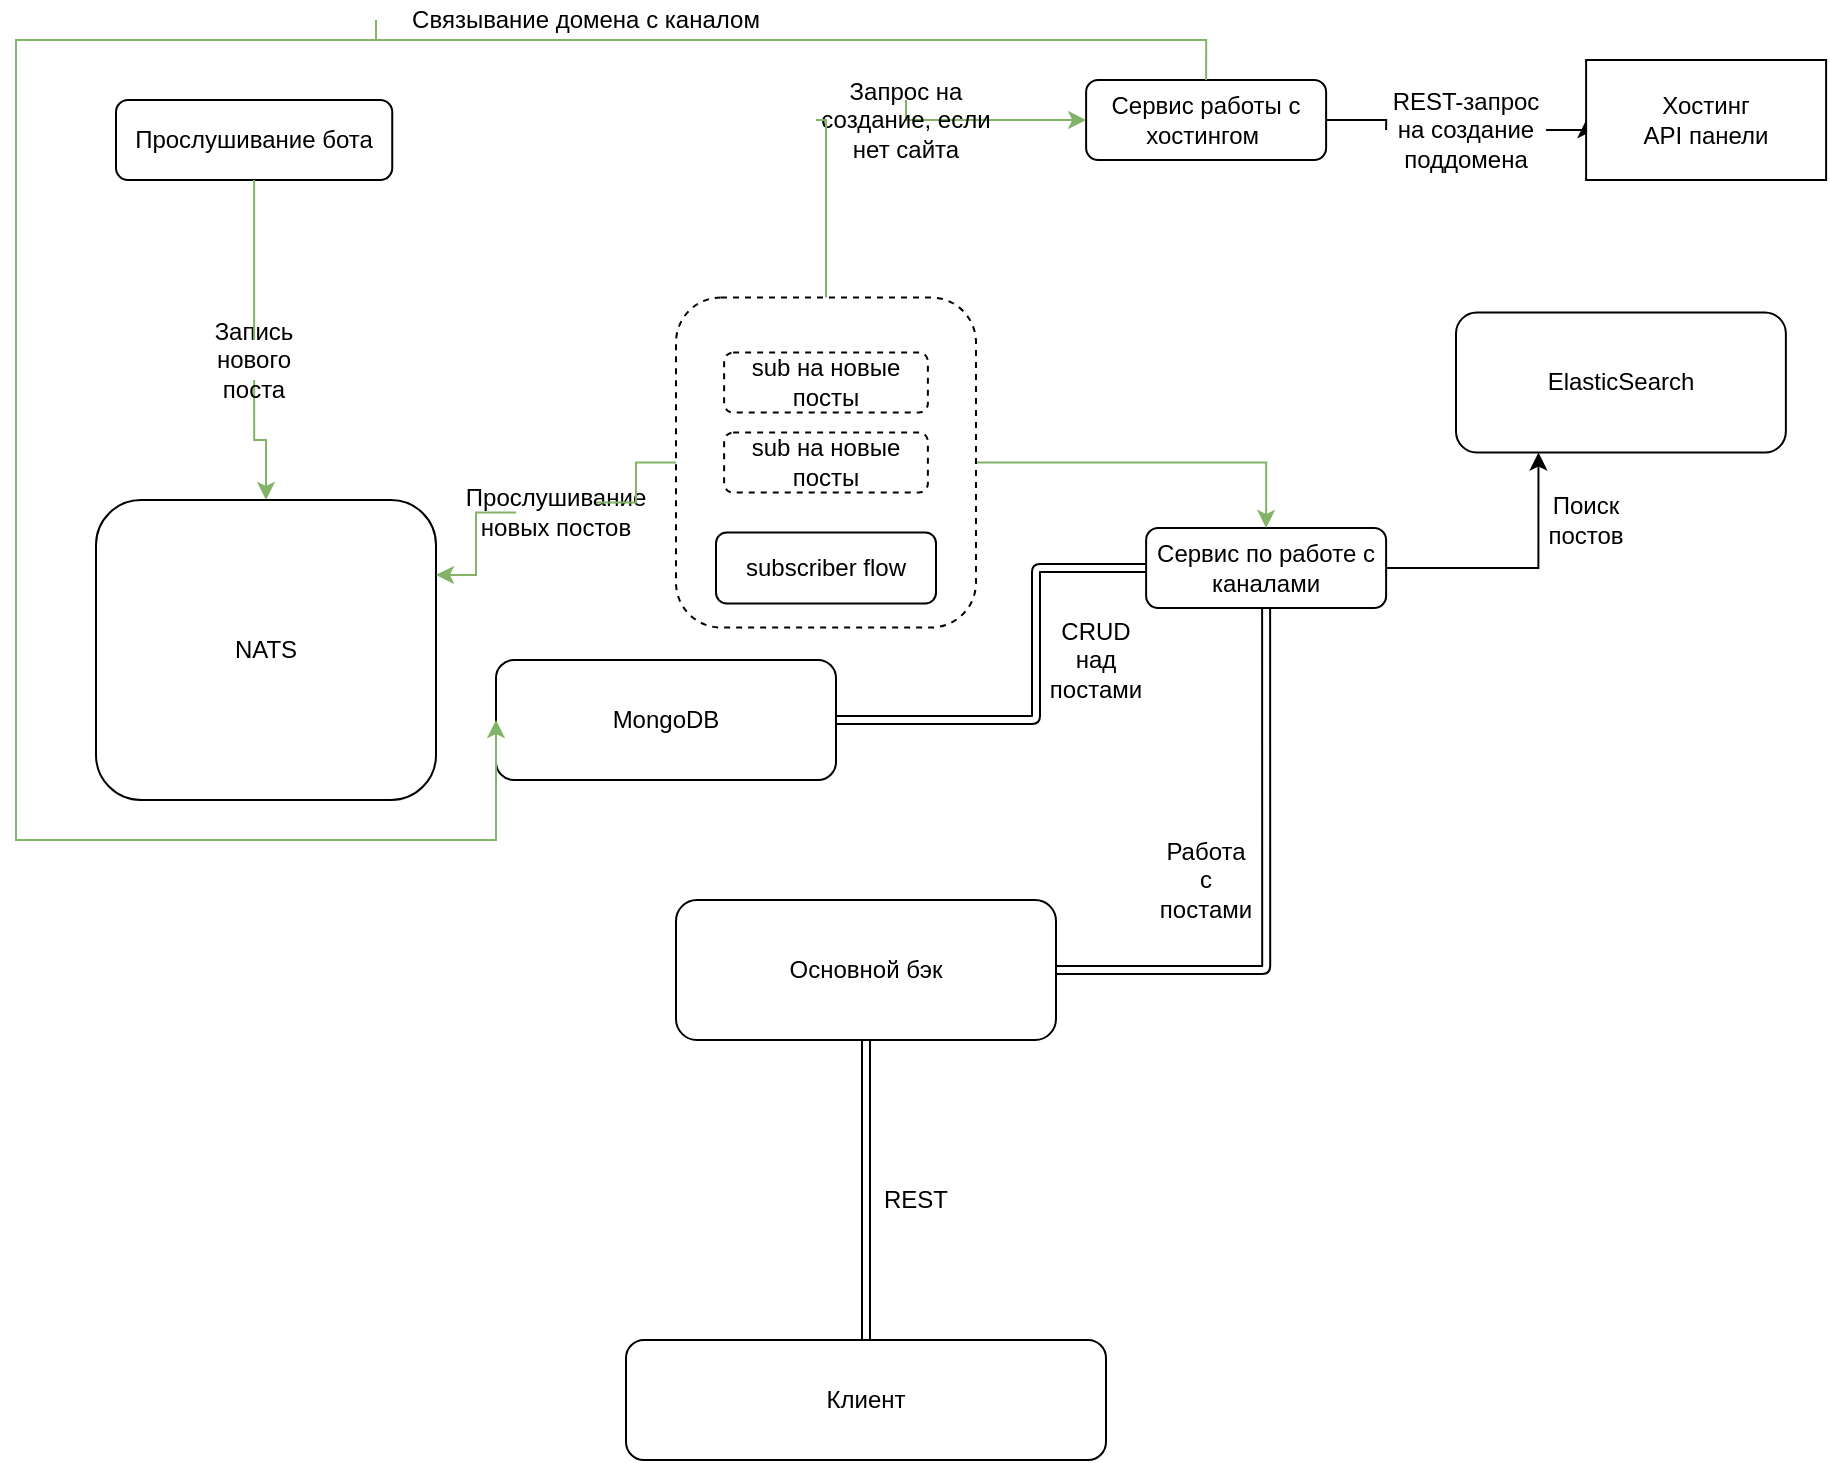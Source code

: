 <mxfile version="15.3.8" type="github">
  <diagram id="BzJQALIm-bLKbuEx7EXJ" name="Page-1">
    <mxGraphModel dx="994" dy="1086" grid="1" gridSize="10" guides="1" tooltips="1" connect="1" arrows="1" fold="1" page="1" pageScale="1" pageWidth="1100" pageHeight="1700" math="0" shadow="0">
      <root>
        <mxCell id="0" />
        <mxCell id="1" parent="0" />
        <mxCell id="RiHU0jShRidNuXHiCsRn-144" style="edgeStyle=orthogonalEdgeStyle;rounded=0;orthogonalLoop=1;jettySize=auto;html=1;exitX=0.5;exitY=1;exitDx=0;exitDy=0;entryX=0.5;entryY=0;entryDx=0;entryDy=0;fillColor=#d5e8d4;strokeColor=#82b366;startArrow=none;" edge="1" parent="1" source="RiHU0jShRidNuXHiCsRn-124" target="sCeMcxhvW_etMQT8NY41-6">
          <mxGeometry relative="1" as="geometry" />
        </mxCell>
        <mxCell id="sCeMcxhvW_etMQT8NY41-2" value="Прослушивание бота" style="rounded=1;whiteSpace=wrap;html=1;" parent="1" vertex="1">
          <mxGeometry x="80" y="80" width="138.12" height="40" as="geometry" />
        </mxCell>
        <mxCell id="sCeMcxhvW_etMQT8NY41-6" value="NATS" style="rounded=1;whiteSpace=wrap;html=1;" parent="1" vertex="1">
          <mxGeometry x="70" y="280" width="170" height="150" as="geometry" />
        </mxCell>
        <mxCell id="RiHU0jShRidNuXHiCsRn-16" value="MongoDB" style="rounded=1;whiteSpace=wrap;html=1;" vertex="1" parent="1">
          <mxGeometry x="270" y="360" width="170" height="60" as="geometry" />
        </mxCell>
        <mxCell id="RiHU0jShRidNuXHiCsRn-48" value="subscriber flow" style="rounded=1;whiteSpace=wrap;html=1;" vertex="1" parent="1">
          <mxGeometry x="380.0" y="296.25" width="110" height="35.5" as="geometry" />
        </mxCell>
        <mxCell id="RiHU0jShRidNuXHiCsRn-76" style="edgeStyle=orthogonalEdgeStyle;rounded=0;orthogonalLoop=1;jettySize=auto;html=1;exitX=1;exitY=0.5;exitDx=0;exitDy=0;entryX=0;entryY=0.5;entryDx=0;entryDy=0;startArrow=none;" edge="1" parent="1" source="RiHU0jShRidNuXHiCsRn-53" target="RiHU0jShRidNuXHiCsRn-55">
          <mxGeometry relative="1" as="geometry" />
        </mxCell>
        <mxCell id="RiHU0jShRidNuXHiCsRn-108" style="edgeStyle=orthogonalEdgeStyle;rounded=0;orthogonalLoop=1;jettySize=auto;html=1;exitX=0;exitY=0.5;exitDx=0;exitDy=0;entryX=0;entryY=0.5;entryDx=0;entryDy=0;fillColor=#d5e8d4;strokeColor=#82b366;startArrow=none;" edge="1" parent="1" source="RiHU0jShRidNuXHiCsRn-109" target="RiHU0jShRidNuXHiCsRn-16">
          <mxGeometry relative="1" as="geometry">
            <Array as="points">
              <mxPoint x="210" y="50" />
              <mxPoint x="30" y="50" />
              <mxPoint x="30" y="450" />
              <mxPoint x="270" y="450" />
            </Array>
          </mxGeometry>
        </mxCell>
        <mxCell id="RiHU0jShRidNuXHiCsRn-51" value="Сервис работы с хостингом&amp;nbsp;" style="rounded=1;whiteSpace=wrap;html=1;" vertex="1" parent="1">
          <mxGeometry x="565.06" y="70" width="120" height="40" as="geometry" />
        </mxCell>
        <mxCell id="RiHU0jShRidNuXHiCsRn-55" value="Хостинг&lt;br&gt;API панели" style="rounded=0;whiteSpace=wrap;html=1;" vertex="1" parent="1">
          <mxGeometry x="815.06" y="60" width="120" height="60" as="geometry" />
        </mxCell>
        <mxCell id="RiHU0jShRidNuXHiCsRn-156" style="edgeStyle=orthogonalEdgeStyle;shape=link;rounded=1;jumpStyle=none;orthogonalLoop=1;jettySize=auto;html=1;exitX=0;exitY=0.5;exitDx=0;exitDy=0;entryX=1;entryY=0.5;entryDx=0;entryDy=0;" edge="1" parent="1" source="RiHU0jShRidNuXHiCsRn-69" target="RiHU0jShRidNuXHiCsRn-16">
          <mxGeometry relative="1" as="geometry">
            <Array as="points">
              <mxPoint x="540" y="314" />
              <mxPoint x="540" y="390" />
            </Array>
          </mxGeometry>
        </mxCell>
        <mxCell id="RiHU0jShRidNuXHiCsRn-165" style="edgeStyle=orthogonalEdgeStyle;rounded=0;jumpStyle=none;orthogonalLoop=1;jettySize=auto;html=1;exitX=1;exitY=0.5;exitDx=0;exitDy=0;entryX=0.25;entryY=1;entryDx=0;entryDy=0;" edge="1" parent="1" source="RiHU0jShRidNuXHiCsRn-69" target="RiHU0jShRidNuXHiCsRn-164">
          <mxGeometry relative="1" as="geometry" />
        </mxCell>
        <mxCell id="RiHU0jShRidNuXHiCsRn-69" value="Сервис по работе с каналами" style="rounded=1;whiteSpace=wrap;html=1;" vertex="1" parent="1">
          <mxGeometry x="595.06" y="294" width="120" height="40" as="geometry" />
        </mxCell>
        <mxCell id="RiHU0jShRidNuXHiCsRn-53" value="REST-запрос на создание поддомена" style="text;html=1;strokeColor=none;fillColor=none;align=center;verticalAlign=middle;whiteSpace=wrap;rounded=0;rotation=0;" vertex="1" parent="1">
          <mxGeometry x="715.06" y="90" width="80" height="10" as="geometry" />
        </mxCell>
        <mxCell id="RiHU0jShRidNuXHiCsRn-77" value="" style="edgeStyle=orthogonalEdgeStyle;rounded=0;orthogonalLoop=1;jettySize=auto;html=1;exitX=1;exitY=0.5;exitDx=0;exitDy=0;entryX=0;entryY=0.5;entryDx=0;entryDy=0;endArrow=none;" edge="1" parent="1" source="RiHU0jShRidNuXHiCsRn-51" target="RiHU0jShRidNuXHiCsRn-53">
          <mxGeometry relative="1" as="geometry">
            <mxPoint x="795.06" y="210" as="sourcePoint" />
            <mxPoint x="905.06" y="210" as="targetPoint" />
          </mxGeometry>
        </mxCell>
        <mxCell id="RiHU0jShRidNuXHiCsRn-133" style="edgeStyle=orthogonalEdgeStyle;rounded=0;orthogonalLoop=1;jettySize=auto;html=1;exitX=0;exitY=0.5;exitDx=0;exitDy=0;entryX=1;entryY=0.25;entryDx=0;entryDy=0;fillColor=#d5e8d4;strokeColor=#82b366;startArrow=none;" edge="1" parent="1" source="RiHU0jShRidNuXHiCsRn-116" target="sCeMcxhvW_etMQT8NY41-6">
          <mxGeometry relative="1" as="geometry" />
        </mxCell>
        <mxCell id="RiHU0jShRidNuXHiCsRn-137" style="edgeStyle=orthogonalEdgeStyle;rounded=0;orthogonalLoop=1;jettySize=auto;html=1;exitX=1;exitY=0.5;exitDx=0;exitDy=0;entryX=0.5;entryY=0;entryDx=0;entryDy=0;fillColor=#d5e8d4;strokeColor=#82b366;" edge="1" parent="1" source="RiHU0jShRidNuXHiCsRn-85" target="RiHU0jShRidNuXHiCsRn-69">
          <mxGeometry relative="1" as="geometry" />
        </mxCell>
        <mxCell id="RiHU0jShRidNuXHiCsRn-142" style="edgeStyle=orthogonalEdgeStyle;rounded=0;orthogonalLoop=1;jettySize=auto;html=1;exitX=0.5;exitY=0;exitDx=0;exitDy=0;entryX=0;entryY=0.5;entryDx=0;entryDy=0;fillColor=#d5e8d4;strokeColor=#82b366;startArrow=none;" edge="1" parent="1" source="RiHU0jShRidNuXHiCsRn-130" target="RiHU0jShRidNuXHiCsRn-51">
          <mxGeometry relative="1" as="geometry">
            <Array as="points">
              <mxPoint x="475" y="90" />
            </Array>
          </mxGeometry>
        </mxCell>
        <mxCell id="RiHU0jShRidNuXHiCsRn-85" value="" style="rounded=1;whiteSpace=wrap;html=1;shadow=0;glass=1;dashed=1;fillColor=none;" vertex="1" parent="1">
          <mxGeometry x="360.0" y="178.75" width="150" height="165" as="geometry" />
        </mxCell>
        <mxCell id="RiHU0jShRidNuXHiCsRn-86" value="sub на новые посты" style="rounded=1;whiteSpace=wrap;html=1;shadow=0;glass=1;dashed=1;fillColor=none;" vertex="1" parent="1">
          <mxGeometry x="384.06" y="206.25" width="101.88" height="30" as="geometry" />
        </mxCell>
        <mxCell id="RiHU0jShRidNuXHiCsRn-87" value="sub на новые посты" style="rounded=1;whiteSpace=wrap;html=1;shadow=0;glass=1;dashed=1;fillColor=none;" vertex="1" parent="1">
          <mxGeometry x="384.06" y="246.25" width="101.88" height="30" as="geometry" />
        </mxCell>
        <mxCell id="RiHU0jShRidNuXHiCsRn-91" style="edgeStyle=orthogonalEdgeStyle;rounded=0;orthogonalLoop=1;jettySize=auto;html=1;exitX=0.5;exitY=1;exitDx=0;exitDy=0;" edge="1" parent="1">
          <mxGeometry relative="1" as="geometry">
            <mxPoint x="439.06" y="156.25" as="sourcePoint" />
            <mxPoint x="439.06" y="156.25" as="targetPoint" />
          </mxGeometry>
        </mxCell>
        <mxCell id="RiHU0jShRidNuXHiCsRn-109" value="Связывание домена с каналом" style="text;html=1;strokeColor=none;fillColor=none;align=center;verticalAlign=middle;whiteSpace=wrap;rounded=0;shadow=0;glass=1;dashed=1;" vertex="1" parent="1">
          <mxGeometry x="210" y="30" width="210" height="20" as="geometry" />
        </mxCell>
        <mxCell id="RiHU0jShRidNuXHiCsRn-120" value="" style="edgeStyle=orthogonalEdgeStyle;rounded=0;orthogonalLoop=1;jettySize=auto;html=1;exitX=0.5;exitY=0;exitDx=0;exitDy=0;entryX=0;entryY=0.5;entryDx=0;entryDy=0;fillColor=#d5e8d4;strokeColor=#82b366;endArrow=none;" edge="1" parent="1" source="RiHU0jShRidNuXHiCsRn-51" target="RiHU0jShRidNuXHiCsRn-109">
          <mxGeometry relative="1" as="geometry">
            <mxPoint x="565.06" y="90" as="sourcePoint" />
            <mxPoint x="270" y="390" as="targetPoint" />
            <Array as="points">
              <mxPoint x="625" y="50" />
              <mxPoint x="210" y="50" />
            </Array>
          </mxGeometry>
        </mxCell>
        <mxCell id="RiHU0jShRidNuXHiCsRn-116" value="Прослушивание новых постов" style="text;html=1;strokeColor=none;fillColor=none;align=center;verticalAlign=middle;whiteSpace=wrap;rounded=0;shadow=0;glass=1;dashed=1;" vertex="1" parent="1">
          <mxGeometry x="280" y="276.25" width="40" height="20" as="geometry" />
        </mxCell>
        <mxCell id="RiHU0jShRidNuXHiCsRn-136" value="" style="edgeStyle=orthogonalEdgeStyle;rounded=0;orthogonalLoop=1;jettySize=auto;html=1;exitX=0;exitY=0.5;exitDx=0;exitDy=0;entryX=1;entryY=0.25;entryDx=0;entryDy=0;fillColor=#d5e8d4;strokeColor=#82b366;endArrow=none;" edge="1" parent="1" source="RiHU0jShRidNuXHiCsRn-85" target="RiHU0jShRidNuXHiCsRn-116">
          <mxGeometry relative="1" as="geometry">
            <mxPoint x="360" y="261.25" as="sourcePoint" />
            <mxPoint x="240" y="317.5" as="targetPoint" />
          </mxGeometry>
        </mxCell>
        <mxCell id="RiHU0jShRidNuXHiCsRn-130" value="Запрос на создание, если нет сайта&lt;br&gt;" style="text;html=1;strokeColor=none;fillColor=none;align=center;verticalAlign=middle;whiteSpace=wrap;rounded=0;shadow=0;glass=1;dashed=1;" vertex="1" parent="1">
          <mxGeometry x="430.0" y="80" width="90" height="20" as="geometry" />
        </mxCell>
        <mxCell id="RiHU0jShRidNuXHiCsRn-143" value="" style="edgeStyle=orthogonalEdgeStyle;rounded=0;orthogonalLoop=1;jettySize=auto;html=1;exitX=0.5;exitY=0;exitDx=0;exitDy=0;entryX=0;entryY=0.5;entryDx=0;entryDy=0;fillColor=#d5e8d4;strokeColor=#82b366;endArrow=none;" edge="1" parent="1" source="RiHU0jShRidNuXHiCsRn-85" target="RiHU0jShRidNuXHiCsRn-130">
          <mxGeometry relative="1" as="geometry">
            <mxPoint x="435" y="178.75" as="sourcePoint" />
            <mxPoint x="565.06" y="90" as="targetPoint" />
            <Array as="points">
              <mxPoint x="435" y="90" />
            </Array>
          </mxGeometry>
        </mxCell>
        <mxCell id="RiHU0jShRidNuXHiCsRn-124" value="Запись нового поста" style="text;html=1;strokeColor=none;fillColor=none;align=center;verticalAlign=middle;whiteSpace=wrap;rounded=0;shadow=0;glass=1;dashed=1;" vertex="1" parent="1">
          <mxGeometry x="129.06" y="200" width="40" height="20" as="geometry" />
        </mxCell>
        <mxCell id="RiHU0jShRidNuXHiCsRn-146" value="" style="edgeStyle=orthogonalEdgeStyle;rounded=0;orthogonalLoop=1;jettySize=auto;html=1;exitX=0.5;exitY=1;exitDx=0;exitDy=0;entryX=0.5;entryY=0;entryDx=0;entryDy=0;fillColor=#d5e8d4;strokeColor=#82b366;endArrow=none;" edge="1" parent="1" source="sCeMcxhvW_etMQT8NY41-2" target="RiHU0jShRidNuXHiCsRn-124">
          <mxGeometry relative="1" as="geometry">
            <mxPoint x="149.06" y="120" as="sourcePoint" />
            <mxPoint x="155" y="280" as="targetPoint" />
          </mxGeometry>
        </mxCell>
        <mxCell id="RiHU0jShRidNuXHiCsRn-154" style="edgeStyle=orthogonalEdgeStyle;orthogonalLoop=1;jettySize=auto;html=1;exitX=1;exitY=0.5;exitDx=0;exitDy=0;entryX=0.5;entryY=1;entryDx=0;entryDy=0;jumpStyle=none;rounded=1;shape=link;" edge="1" parent="1" source="RiHU0jShRidNuXHiCsRn-147" target="RiHU0jShRidNuXHiCsRn-69">
          <mxGeometry relative="1" as="geometry" />
        </mxCell>
        <mxCell id="RiHU0jShRidNuXHiCsRn-147" value="Основной бэк" style="rounded=1;whiteSpace=wrap;html=1;shadow=0;glass=1;strokeWidth=1;fillColor=none;" vertex="1" parent="1">
          <mxGeometry x="360" y="480" width="190" height="70" as="geometry" />
        </mxCell>
        <mxCell id="RiHU0jShRidNuXHiCsRn-150" value="Работа с постами" style="text;html=1;strokeColor=none;fillColor=none;align=center;verticalAlign=middle;whiteSpace=wrap;rounded=0;shadow=0;glass=1;" vertex="1" parent="1">
          <mxGeometry x="605.06" y="460" width="40" height="20" as="geometry" />
        </mxCell>
        <mxCell id="RiHU0jShRidNuXHiCsRn-157" value="CRUD над постами" style="text;html=1;strokeColor=none;fillColor=none;align=center;verticalAlign=middle;whiteSpace=wrap;rounded=0;shadow=0;glass=1;" vertex="1" parent="1">
          <mxGeometry x="550" y="350" width="40" height="20" as="geometry" />
        </mxCell>
        <mxCell id="RiHU0jShRidNuXHiCsRn-160" style="edgeStyle=orthogonalEdgeStyle;shape=link;rounded=1;jumpStyle=none;orthogonalLoop=1;jettySize=auto;html=1;exitX=0.5;exitY=0;exitDx=0;exitDy=0;entryX=0.5;entryY=1;entryDx=0;entryDy=0;" edge="1" parent="1" source="RiHU0jShRidNuXHiCsRn-159" target="RiHU0jShRidNuXHiCsRn-147">
          <mxGeometry relative="1" as="geometry" />
        </mxCell>
        <mxCell id="RiHU0jShRidNuXHiCsRn-159" value="Клиент" style="rounded=1;whiteSpace=wrap;html=1;shadow=0;glass=1;strokeWidth=1;fillColor=none;" vertex="1" parent="1">
          <mxGeometry x="335" y="700" width="240" height="60" as="geometry" />
        </mxCell>
        <mxCell id="RiHU0jShRidNuXHiCsRn-161" value="REST" style="text;html=1;strokeColor=none;fillColor=none;align=center;verticalAlign=middle;whiteSpace=wrap;rounded=0;shadow=0;glass=1;" vertex="1" parent="1">
          <mxGeometry x="460" y="620" width="40" height="20" as="geometry" />
        </mxCell>
        <mxCell id="RiHU0jShRidNuXHiCsRn-164" value="ElasticSearch" style="rounded=1;whiteSpace=wrap;html=1;shadow=0;glass=1;strokeWidth=1;fillColor=none;" vertex="1" parent="1">
          <mxGeometry x="750" y="186.25" width="164.94" height="70" as="geometry" />
        </mxCell>
        <mxCell id="RiHU0jShRidNuXHiCsRn-166" value="Поиск постов" style="text;html=1;strokeColor=none;fillColor=none;align=center;verticalAlign=middle;whiteSpace=wrap;rounded=0;shadow=0;glass=1;" vertex="1" parent="1">
          <mxGeometry x="795.06" y="280" width="40" height="20" as="geometry" />
        </mxCell>
      </root>
    </mxGraphModel>
  </diagram>
</mxfile>
